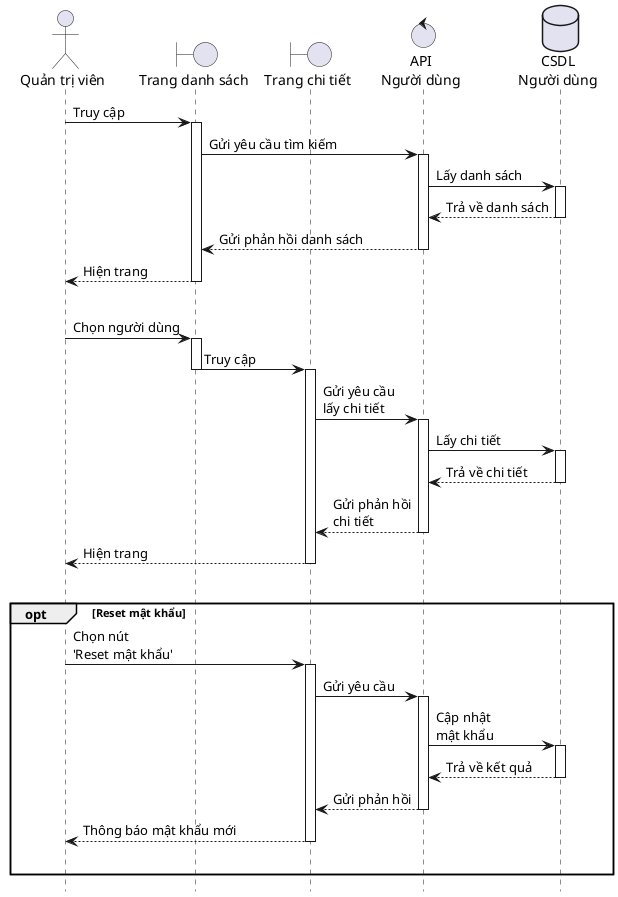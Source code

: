 @startuml UserManage1
hide footbox

actor User as "Quản trị viên"
boundary ListPage as "Trang danh sách"
boundary DetailsPage as "Trang chi tiết"
control API as "API\nNgười dùng"
database Database as "CSDL\nNgười dùng"

User -> ListPage ++ : Truy cập
ListPage -> API ++ : Gửi yêu cầu tìm kiếm
API -> Database ++ : Lấy danh sách
Database --> API -- : Trả về danh sách
API --> ListPage -- : Gửi phản hồi danh sách
ListPage --> User -- : Hiện trang
|||
User -> ListPage ++ : Chọn người dùng
ListPage -> DetailsPage --++ : Truy cập
DetailsPage -> API ++ : Gửi yêu cầu\nlấy chi tiết
API -> Database ++ : Lấy chi tiết
Database --> API -- : Trả về chi tiết
API --> DetailsPage -- : Gửi phản hồi\nchi tiết
DetailsPage --> User -- : Hiện trang
|||
opt Reset mật khẩu
    User -> DetailsPage ++ : Chọn nút\n'Reset mật khẩu'
    DetailsPage -> API ++ : Gửi yêu cầu
    API -> Database ++ : Cập nhật\nmật khẩu
    Database --> API -- : Trả về kết quả
    API --> DetailsPage -- : Gửi phản hồi
    DetailsPage --> User -- : Thông báo mật khẩu mới
    |||
end

@enduml
